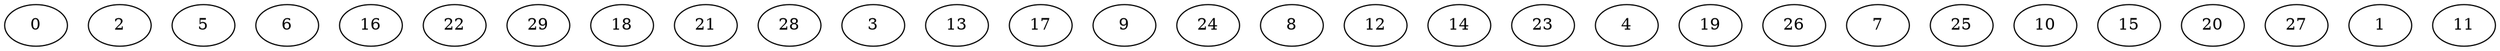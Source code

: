 digraph "Independent_Nodes_30_WeightType_Random#5" {
	graph ["Duplicate states"=0,
		GraphType=Independent,
		"Max states in OPEN"=0,
		Modes="120000ms; topo-ordered tasks, ; Pruning: task equivalence, fixed order ready list, ; F-value: ; Optimisation: best schedule length (\
SL) optimisation on equal, ",
		NumberOfTasks=30,
		"Pruned using list schedule length"=108132446,
		"States removed from OPEN"=0,
		TargetSystem="Homogeneous-4",
		"Time to schedule (ms)"=36939,
		"Total idle time"=0,
		"Total schedule length"=50,
		"Total sequential time"=198,
		"Total states created"=180499434
	];
	0	["Finish time"=10,
		Processor=0,
		"Start time"=0,
		Weight=10];
	2	["Finish time"=10,
		Processor=1,
		"Start time"=0,
		Weight=10];
	5	["Finish time"=10,
		Processor=2,
		"Start time"=0,
		Weight=10];
	6	["Finish time"=10,
		Processor=3,
		"Start time"=0,
		Weight=10];
	16	["Finish time"=20,
		Processor=0,
		"Start time"=10,
		Weight=10];
	22	["Finish time"=20,
		Processor=1,
		"Start time"=10,
		Weight=10];
	29	["Finish time"=20,
		Processor=2,
		"Start time"=10,
		Weight=10];
	18	["Finish time"=19,
		Processor=3,
		"Start time"=10,
		Weight=9];
	21	["Finish time"=28,
		Processor=3,
		"Start time"=19,
		Weight=9];
	28	["Finish time"=29,
		Processor=0,
		"Start time"=20,
		Weight=9];
	3	["Finish time"=28,
		Processor=1,
		"Start time"=20,
		Weight=8];
	13	["Finish time"=28,
		Processor=2,
		"Start time"=20,
		Weight=8];
	17	["Finish time"=36,
		Processor=1,
		"Start time"=28,
		Weight=8];
	9	["Finish time"=35,
		Processor=2,
		"Start time"=28,
		Weight=7];
	24	["Finish time"=35,
		Processor=3,
		"Start time"=28,
		Weight=7];
	8	["Finish time"=35,
		Processor=0,
		"Start time"=29,
		Weight=6];
	12	["Finish time"=41,
		Processor=0,
		"Start time"=35,
		Weight=6];
	14	["Finish time"=41,
		Processor=2,
		"Start time"=35,
		Weight=6];
	23	["Finish time"=41,
		Processor=3,
		"Start time"=35,
		Weight=6];
	4	["Finish time"=41,
		Processor=1,
		"Start time"=36,
		Weight=5];
	19	["Finish time"=46,
		Processor=0,
		"Start time"=41,
		Weight=5];
	26	["Finish time"=46,
		Processor=1,
		"Start time"=41,
		Weight=5];
	7	["Finish time"=45,
		Processor=2,
		"Start time"=41,
		Weight=4];
	25	["Finish time"=45,
		Processor=3,
		"Start time"=41,
		Weight=4];
	10	["Finish time"=48,
		Processor=2,
		"Start time"=45,
		Weight=3];
	15	["Finish time"=48,
		Processor=3,
		"Start time"=45,
		Weight=3];
	20	["Finish time"=49,
		Processor=0,
		"Start time"=46,
		Weight=3];
	27	["Finish time"=49,
		Processor=1,
		"Start time"=46,
		Weight=3];
	1	["Finish time"=50,
		Processor=2,
		"Start time"=48,
		Weight=2];
	11	["Finish time"=50,
		Processor=3,
		"Start time"=48,
		Weight=2];
}
